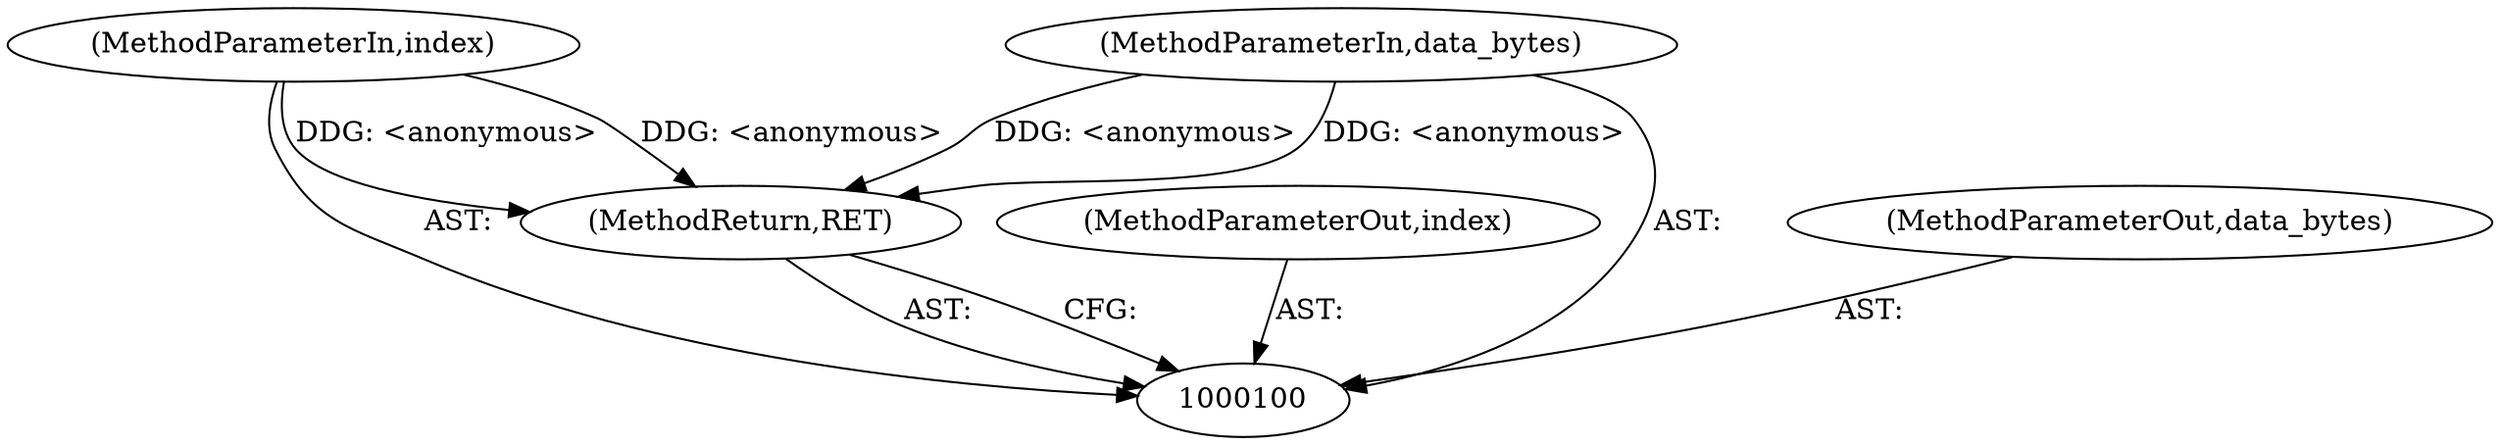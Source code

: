 digraph "0_Chrome_116d0963cadfbf55ef2ec3d13781987c4d80517a_1" {
"1000104" [label="(MethodReturn,RET)"];
"1000101" [label="(MethodParameterIn,index)"];
"1000110" [label="(MethodParameterOut,index)"];
"1000102" [label="(MethodParameterIn,data_bytes)"];
"1000111" [label="(MethodParameterOut,data_bytes)"];
"1000104" -> "1000100"  [label="AST: "];
"1000104" -> "1000100"  [label="CFG: "];
"1000102" -> "1000104"  [label="DDG: <anonymous>"];
"1000101" -> "1000104"  [label="DDG: <anonymous>"];
"1000101" -> "1000100"  [label="AST: "];
"1000101" -> "1000104"  [label="DDG: <anonymous>"];
"1000110" -> "1000100"  [label="AST: "];
"1000102" -> "1000100"  [label="AST: "];
"1000102" -> "1000104"  [label="DDG: <anonymous>"];
"1000111" -> "1000100"  [label="AST: "];
}
